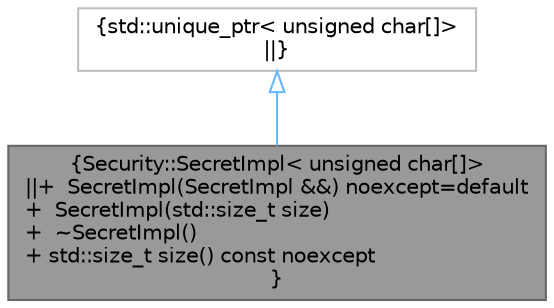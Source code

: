 digraph "Security::SecretImpl&lt; unsigned char[]&gt;"
{
 // LATEX_PDF_SIZE
  bgcolor="transparent";
  edge [fontname=Helvetica,fontsize=10,labelfontname=Helvetica,labelfontsize=10];
  node [fontname=Helvetica,fontsize=10,shape=box,height=0.2,width=0.4];
  Node1 [label="{Security::SecretImpl\< unsigned char[]\>\n||+  SecretImpl(SecretImpl &&) noexcept=default\l+  SecretImpl(std::size_t size)\l+  ~SecretImpl()\l+ std::size_t size() const noexcept\l}",height=0.2,width=0.4,color="gray40", fillcolor="grey60", style="filled", fontcolor="black",tooltip=" "];
  Node2 -> Node1 [dir="back",color="steelblue1",style="solid",arrowtail="onormal"];
  Node2 [label="{std::unique_ptr\< unsigned char[]\>\n||}",height=0.2,width=0.4,color="grey75", fillcolor="white", style="filled",tooltip=" "];
}
